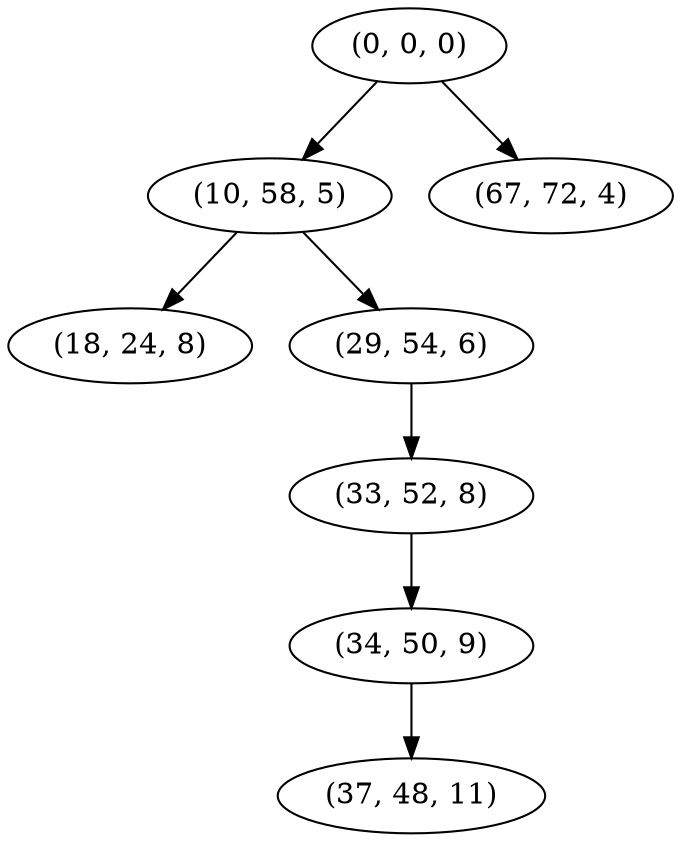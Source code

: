 digraph tree {
    "(0, 0, 0)";
    "(10, 58, 5)";
    "(18, 24, 8)";
    "(29, 54, 6)";
    "(33, 52, 8)";
    "(34, 50, 9)";
    "(37, 48, 11)";
    "(67, 72, 4)";
    "(0, 0, 0)" -> "(10, 58, 5)";
    "(0, 0, 0)" -> "(67, 72, 4)";
    "(10, 58, 5)" -> "(18, 24, 8)";
    "(10, 58, 5)" -> "(29, 54, 6)";
    "(29, 54, 6)" -> "(33, 52, 8)";
    "(33, 52, 8)" -> "(34, 50, 9)";
    "(34, 50, 9)" -> "(37, 48, 11)";
}

